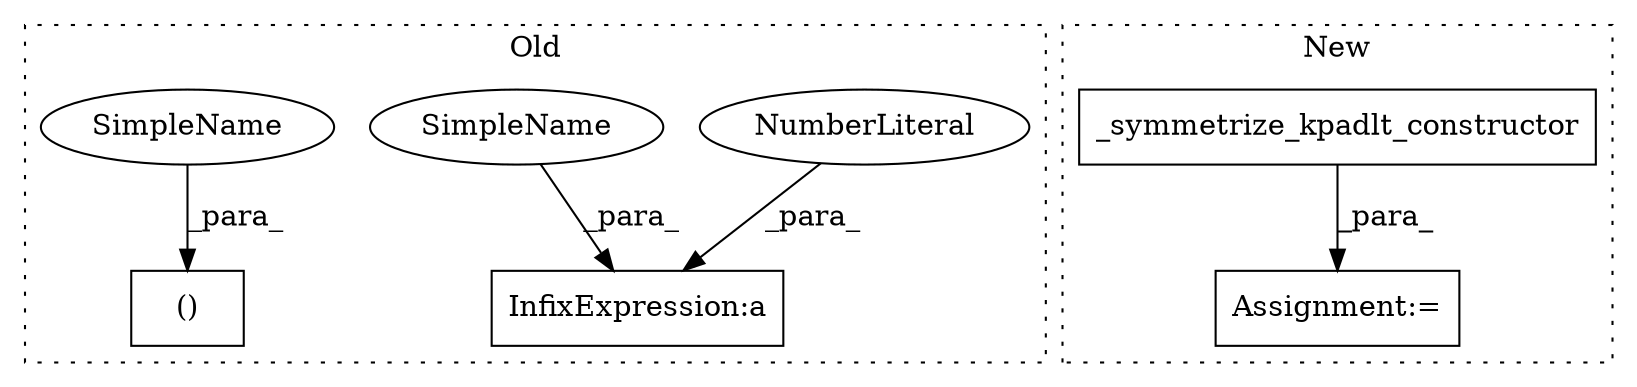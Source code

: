 digraph G {
subgraph cluster0 {
1 [label="()" a="106" s="7136" l="23" shape="box"];
4 [label="InfixExpression:a" a="27" s="7223" l="3" shape="box"];
5 [label="NumberLiteral" a="34" s="7226" l="3" shape="ellipse"];
6 [label="SimpleName" a="42" s="7218" l="5" shape="ellipse"];
7 [label="SimpleName" a="42" s="7136" l="5" shape="ellipse"];
label = "Old";
style="dotted";
}
subgraph cluster1 {
2 [label="_symmetrize_kpadlt_constructor" a="32" s="7200,7237" l="31,1" shape="box"];
3 [label="Assignment:=" a="7" s="7198" l="2" shape="box"];
label = "New";
style="dotted";
}
2 -> 3 [label="_para_"];
5 -> 4 [label="_para_"];
6 -> 4 [label="_para_"];
7 -> 1 [label="_para_"];
}